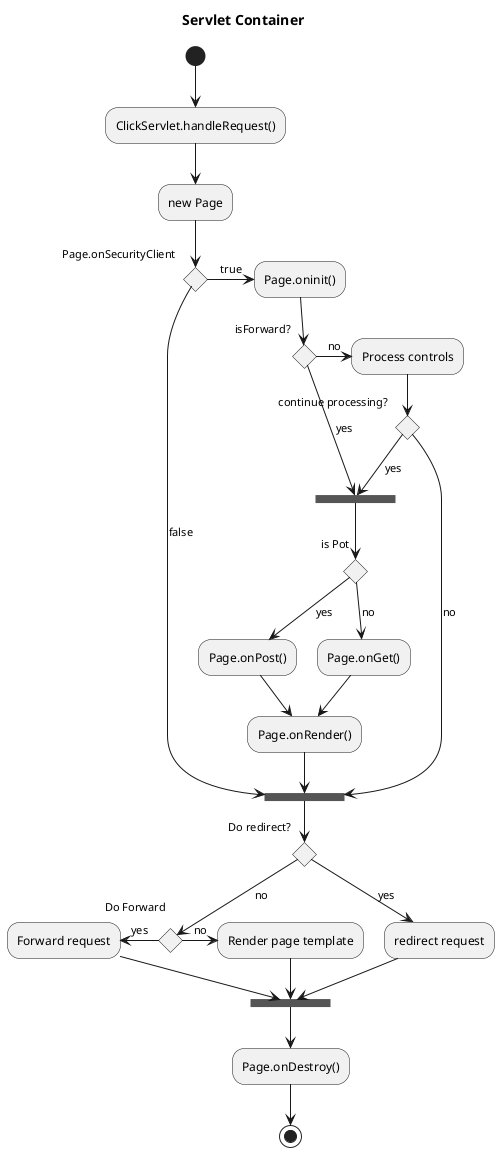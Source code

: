 @startuml
title Servlet Container

(*) --> "ClickServlet.handleRequest()"
"ClickServlet.handleRequest()" --> "new Page"

"new Page" --> if "Page.onSecurityClient" as a1 then
    -right->[true] "Page.oninit()"
    "Page.oninit()" --> if "isForward?" as a2 then
        -->[yes] ===b1===
    else
        -right->[no] "Process controls"
        "Process controls" --> if "continue processing?" as a3 then
            -->[yes] ===b1===
        else
            -->[no] ===b2===
        endif
    endif
    ===b1=== --> if "is Pot" as a4 then
        -->[yes] "Page.onPost()"
    else
        -->[no] "Page.onGet()"
    endif
    "Page.onPost()" --> "Page.onRender()"
    "Page.onGet()" --> "Page.onRender()"
    "Page.onRender()" --> ===b2===
else
    -->[false] ===b2===
endif

===b2=== --> if "Do redirect?" as a5 then
    -->[yes] "redirect request"
    "redirect request" --> ===b3===
else
    -->[no] if "Do Forward" as a6 then
        -left->[yes] "Forward request"
        "Forward request" --> ===b3===
    else
        -right->[no] "Render page template"
        "Render page template" --> ===b3===
    endif
endif

===b3=== --> "Page.onDestroy()"
"Page.onDestroy()" --> (*)

@enduml